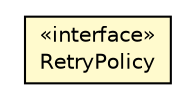 #!/usr/local/bin/dot
#
# Class diagram 
# Generated by UMLGraph version R5_6-24-gf6e263 (http://www.umlgraph.org/)
#

digraph G {
	edge [fontname="Helvetica",fontsize=10,labelfontname="Helvetica",labelfontsize=10];
	node [fontname="Helvetica",fontsize=10,shape=plaintext];
	nodesep=0.25;
	ranksep=0.5;
	// io.reinert.requestor.core.RetryPolicy
	c72344 [label=<<table title="io.reinert.requestor.core.RetryPolicy" border="0" cellborder="1" cellspacing="0" cellpadding="2" port="p" bgcolor="lemonChiffon" href="./RetryPolicy.html">
		<tr><td><table border="0" cellspacing="0" cellpadding="1">
<tr><td align="center" balign="center"> &#171;interface&#187; </td></tr>
<tr><td align="center" balign="center"> RetryPolicy </td></tr>
		</table></td></tr>
		</table>>, URL="./RetryPolicy.html", fontname="Helvetica", fontcolor="black", fontsize=10.0];
}

